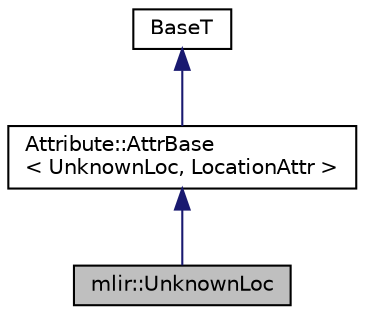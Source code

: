 digraph "mlir::UnknownLoc"
{
  bgcolor="transparent";
  edge [fontname="Helvetica",fontsize="10",labelfontname="Helvetica",labelfontsize="10"];
  node [fontname="Helvetica",fontsize="10",shape=record];
  Node3 [label="mlir::UnknownLoc",height=0.2,width=0.4,color="black", fillcolor="grey75", style="filled", fontcolor="black"];
  Node4 -> Node3 [dir="back",color="midnightblue",fontsize="10",style="solid",fontname="Helvetica"];
  Node4 [label="Attribute::AttrBase\l\< UnknownLoc, LocationAttr \>",height=0.2,width=0.4,color="black",URL="$classmlir_1_1detail_1_1StorageUserBase.html",tooltip="Utility class for implementing users of storage classes uniqued by a StorageUniquer. "];
  Node5 -> Node4 [dir="back",color="midnightblue",fontsize="10",style="solid",fontname="Helvetica"];
  Node5 [label="BaseT",height=0.2,width=0.4,color="black",URL="$classBaseT.html"];
}
